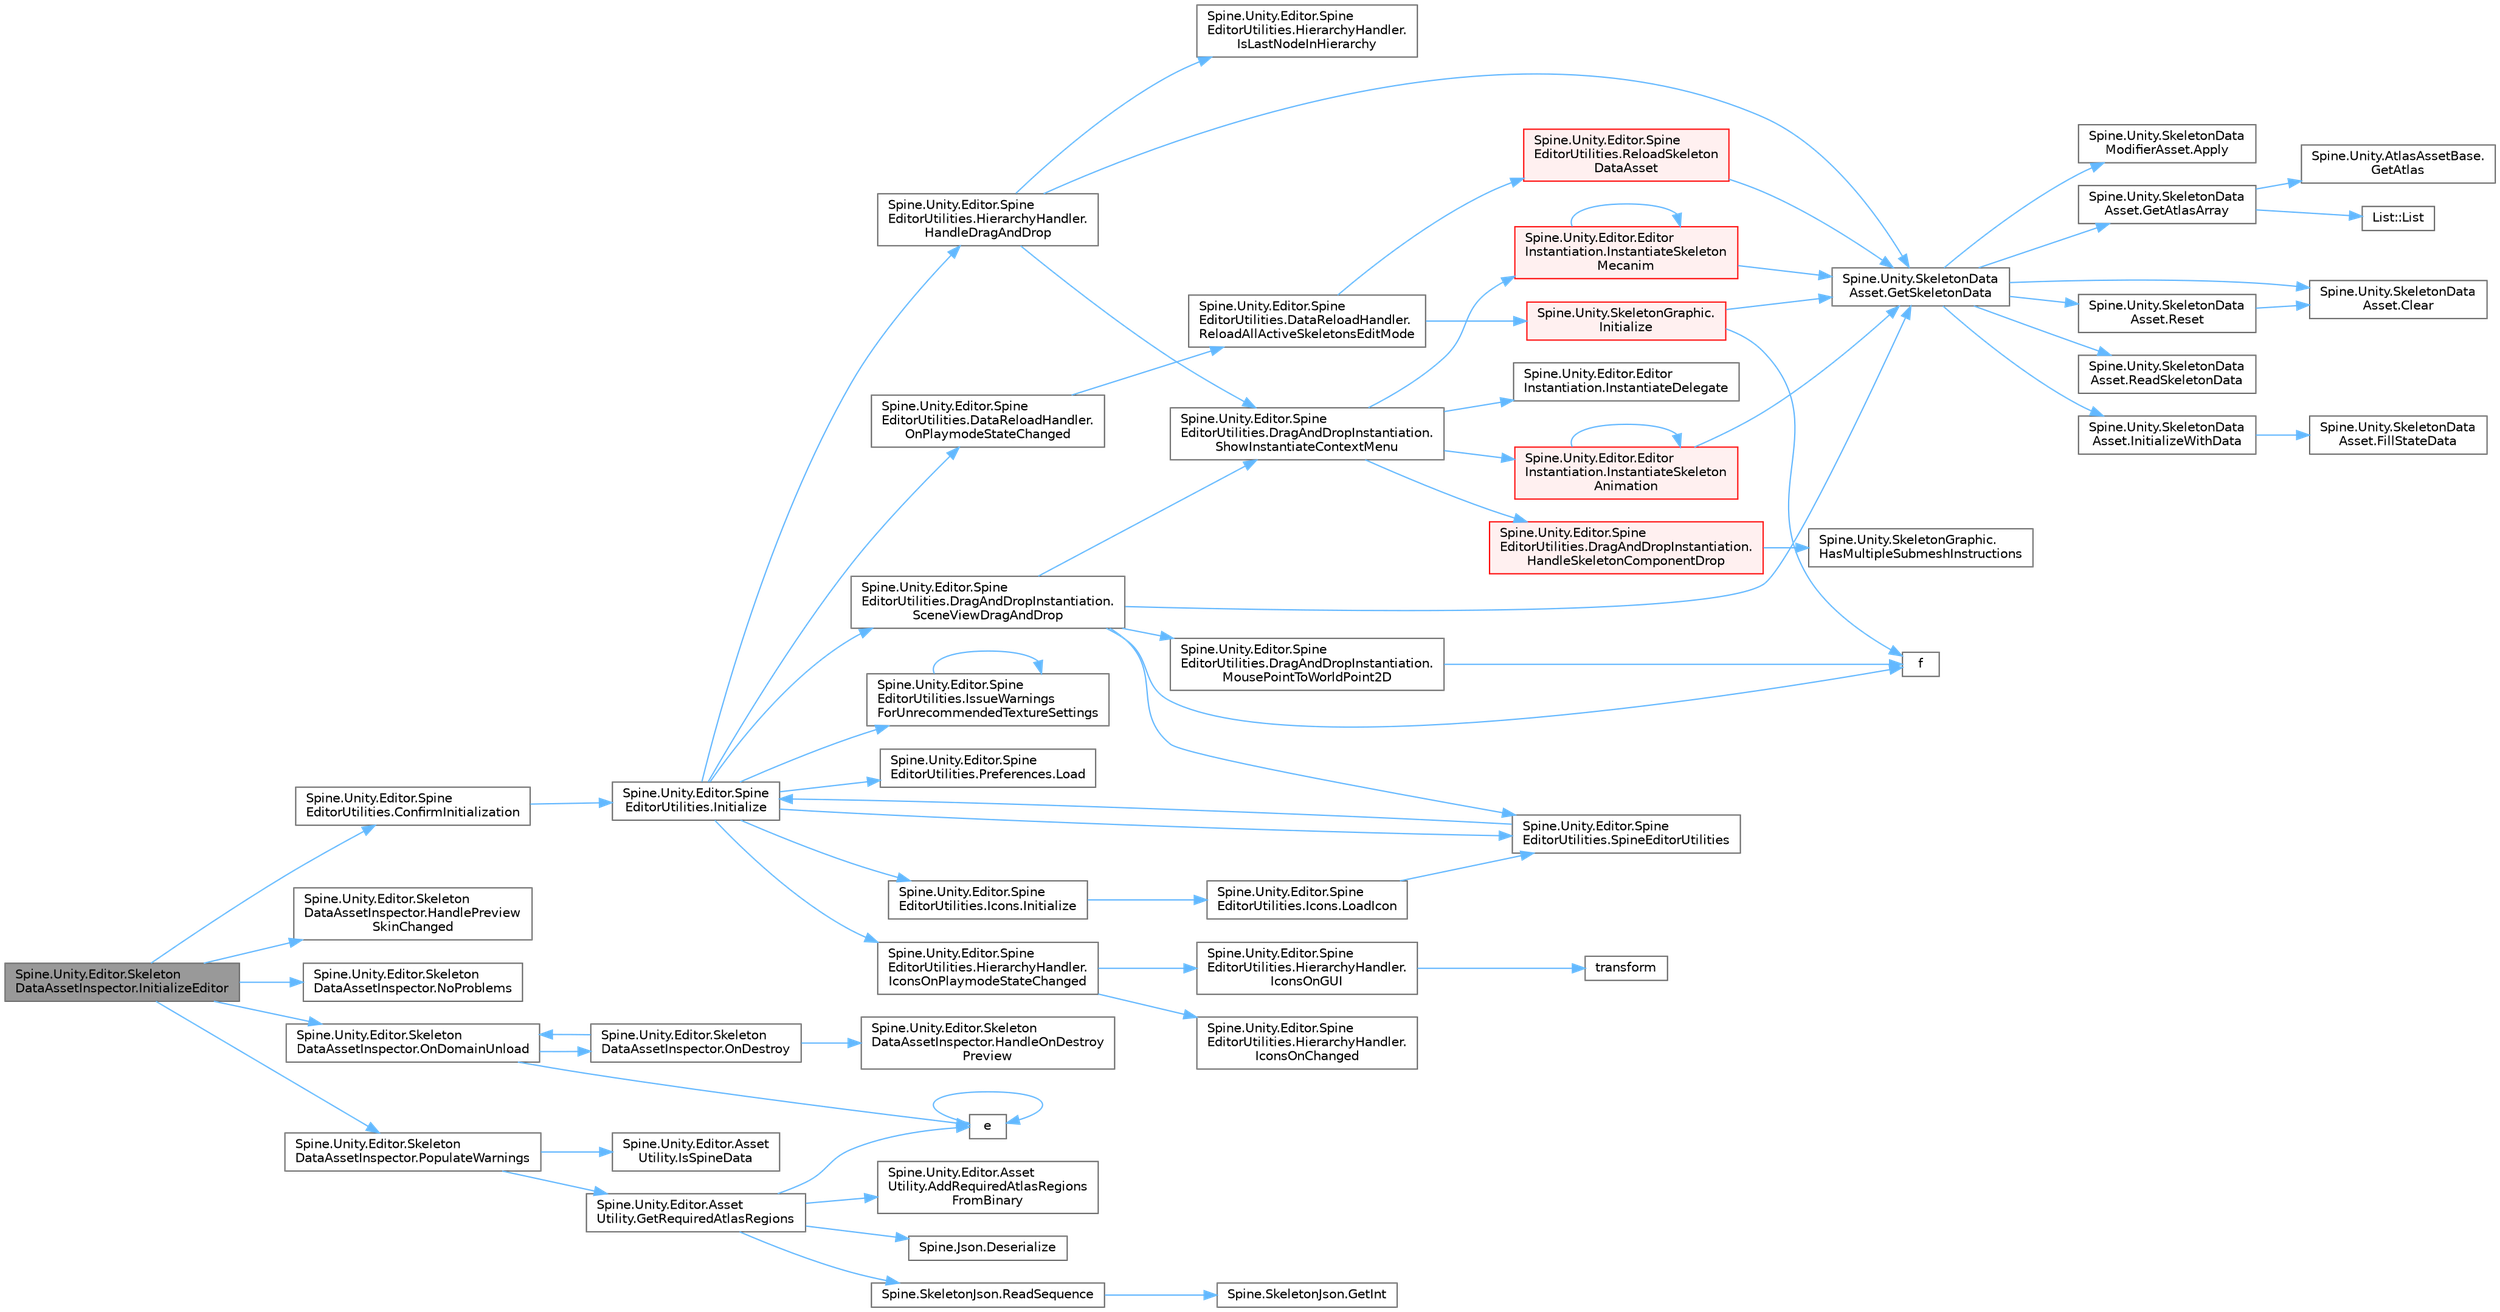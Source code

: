 digraph "Spine.Unity.Editor.SkeletonDataAssetInspector.InitializeEditor"
{
 // LATEX_PDF_SIZE
  bgcolor="transparent";
  edge [fontname=Helvetica,fontsize=10,labelfontname=Helvetica,labelfontsize=10];
  node [fontname=Helvetica,fontsize=10,shape=box,height=0.2,width=0.4];
  rankdir="LR";
  Node1 [id="Node000001",label="Spine.Unity.Editor.Skeleton\lDataAssetInspector.InitializeEditor",height=0.2,width=0.4,color="gray40", fillcolor="grey60", style="filled", fontcolor="black",tooltip=" "];
  Node1 -> Node2 [id="edge68_Node000001_Node000002",color="steelblue1",style="solid",tooltip=" "];
  Node2 [id="Node000002",label="Spine.Unity.Editor.Spine\lEditorUtilities.ConfirmInitialization",height=0.2,width=0.4,color="grey40", fillcolor="white", style="filled",URL="$class_spine_1_1_unity_1_1_editor_1_1_spine_editor_utilities.html#a50138b04862241cbc785ba1e1b9b014f",tooltip=" "];
  Node2 -> Node3 [id="edge69_Node000002_Node000003",color="steelblue1",style="solid",tooltip=" "];
  Node3 [id="Node000003",label="Spine.Unity.Editor.Spine\lEditorUtilities.Initialize",height=0.2,width=0.4,color="grey40", fillcolor="white", style="filled",URL="$class_spine_1_1_unity_1_1_editor_1_1_spine_editor_utilities.html#abd76572f6dc50fd5b923f3360652e60c",tooltip=" "];
  Node3 -> Node4 [id="edge70_Node000003_Node000004",color="steelblue1",style="solid",tooltip=" "];
  Node4 [id="Node000004",label="Spine.Unity.Editor.Spine\lEditorUtilities.HierarchyHandler.\lHandleDragAndDrop",height=0.2,width=0.4,color="grey40", fillcolor="white", style="filled",URL="$class_spine_1_1_unity_1_1_editor_1_1_spine_editor_utilities_1_1_hierarchy_handler.html#a1a42f29b51e4dc47d487e5642ad6512d",tooltip=" "];
  Node4 -> Node5 [id="edge71_Node000004_Node000005",color="steelblue1",style="solid",tooltip=" "];
  Node5 [id="Node000005",label="Spine.Unity.SkeletonData\lAsset.GetSkeletonData",height=0.2,width=0.4,color="grey40", fillcolor="white", style="filled",URL="$class_spine_1_1_unity_1_1_skeleton_data_asset.html#a2b0df38bd74c1b464ed8543f72c7fd4e",tooltip="Loads, caches and returns the SkeletonData from the skeleton data file. Returns the cached SkeletonDa..."];
  Node5 -> Node6 [id="edge72_Node000005_Node000006",color="steelblue1",style="solid",tooltip=" "];
  Node6 [id="Node000006",label="Spine.Unity.SkeletonData\lModifierAsset.Apply",height=0.2,width=0.4,color="grey40", fillcolor="white", style="filled",URL="$class_spine_1_1_unity_1_1_skeleton_data_modifier_asset.html#a09f330e2137df124acf2ed48946312ba",tooltip=" "];
  Node5 -> Node7 [id="edge73_Node000005_Node000007",color="steelblue1",style="solid",tooltip=" "];
  Node7 [id="Node000007",label="Spine.Unity.SkeletonData\lAsset.Clear",height=0.2,width=0.4,color="grey40", fillcolor="white", style="filled",URL="$class_spine_1_1_unity_1_1_skeleton_data_asset.html#a0609f106c8b6f209cdcc696dc7ef5361",tooltip="Clears the loaded SkeletonData and AnimationStateData. Use this to force a reload for the next time G..."];
  Node5 -> Node8 [id="edge74_Node000005_Node000008",color="steelblue1",style="solid",tooltip=" "];
  Node8 [id="Node000008",label="Spine.Unity.SkeletonData\lAsset.GetAtlasArray",height=0.2,width=0.4,color="grey40", fillcolor="white", style="filled",URL="$class_spine_1_1_unity_1_1_skeleton_data_asset.html#a1dbef5f8199b8f1f1545a26a4161f023",tooltip=" "];
  Node8 -> Node9 [id="edge75_Node000008_Node000009",color="steelblue1",style="solid",tooltip=" "];
  Node9 [id="Node000009",label="Spine.Unity.AtlasAssetBase.\lGetAtlas",height=0.2,width=0.4,color="grey40", fillcolor="white", style="filled",URL="$class_spine_1_1_unity_1_1_atlas_asset_base.html#a640cc5ec1798bc8ea9304d49bf97a26e",tooltip=" "];
  Node8 -> Node10 [id="edge76_Node000008_Node000010",color="steelblue1",style="solid",tooltip=" "];
  Node10 [id="Node000010",label="List::List",height=0.2,width=0.4,color="grey40", fillcolor="white", style="filled",URL="$class_list.html#a5c5e27671b21b3815d4e25b953c69454",tooltip=" "];
  Node5 -> Node11 [id="edge77_Node000005_Node000011",color="steelblue1",style="solid",tooltip=" "];
  Node11 [id="Node000011",label="Spine.Unity.SkeletonData\lAsset.InitializeWithData",height=0.2,width=0.4,color="grey40", fillcolor="white", style="filled",URL="$class_spine_1_1_unity_1_1_skeleton_data_asset.html#af35124cb15739cec2f598b6755a14f16",tooltip=" "];
  Node11 -> Node12 [id="edge78_Node000011_Node000012",color="steelblue1",style="solid",tooltip=" "];
  Node12 [id="Node000012",label="Spine.Unity.SkeletonData\lAsset.FillStateData",height=0.2,width=0.4,color="grey40", fillcolor="white", style="filled",URL="$class_spine_1_1_unity_1_1_skeleton_data_asset.html#a411b92c93906b415251b1a1022dfe9cb",tooltip=" "];
  Node5 -> Node13 [id="edge79_Node000005_Node000013",color="steelblue1",style="solid",tooltip=" "];
  Node13 [id="Node000013",label="Spine.Unity.SkeletonData\lAsset.ReadSkeletonData",height=0.2,width=0.4,color="grey40", fillcolor="white", style="filled",URL="$class_spine_1_1_unity_1_1_skeleton_data_asset.html#aa0975d976e5a4469b4f37d6bed3a21cd",tooltip=" "];
  Node5 -> Node14 [id="edge80_Node000005_Node000014",color="steelblue1",style="solid",tooltip=" "];
  Node14 [id="Node000014",label="Spine.Unity.SkeletonData\lAsset.Reset",height=0.2,width=0.4,color="grey40", fillcolor="white", style="filled",URL="$class_spine_1_1_unity_1_1_skeleton_data_asset.html#a36c686acb39535dbb13d1a55692b0f04",tooltip=" "];
  Node14 -> Node7 [id="edge81_Node000014_Node000007",color="steelblue1",style="solid",tooltip=" "];
  Node4 -> Node15 [id="edge82_Node000004_Node000015",color="steelblue1",style="solid",tooltip=" "];
  Node15 [id="Node000015",label="Spine.Unity.Editor.Spine\lEditorUtilities.HierarchyHandler.\lIsLastNodeInHierarchy",height=0.2,width=0.4,color="grey40", fillcolor="white", style="filled",URL="$class_spine_1_1_unity_1_1_editor_1_1_spine_editor_utilities_1_1_hierarchy_handler.html#a7ffafa2e0b91c6b537d386418e770ad7",tooltip=" "];
  Node4 -> Node16 [id="edge83_Node000004_Node000016",color="steelblue1",style="solid",tooltip=" "];
  Node16 [id="Node000016",label="Spine.Unity.Editor.Spine\lEditorUtilities.DragAndDropInstantiation.\lShowInstantiateContextMenu",height=0.2,width=0.4,color="grey40", fillcolor="white", style="filled",URL="$class_spine_1_1_unity_1_1_editor_1_1_spine_editor_utilities_1_1_drag_and_drop_instantiation.html#a151f91e92e3f3eb034ee5059784da010",tooltip=" "];
  Node16 -> Node17 [id="edge84_Node000016_Node000017",color="steelblue1",style="solid",tooltip=" "];
  Node17 [id="Node000017",label="Spine.Unity.Editor.Spine\lEditorUtilities.DragAndDropInstantiation.\lHandleSkeletonComponentDrop",height=0.2,width=0.4,color="red", fillcolor="#FFF0F0", style="filled",URL="$class_spine_1_1_unity_1_1_editor_1_1_spine_editor_utilities_1_1_drag_and_drop_instantiation.html#a740927ee54a7d6b0cb41be4d0c89b9dd",tooltip=" "];
  Node17 -> Node18 [id="edge85_Node000017_Node000018",color="steelblue1",style="solid",tooltip=" "];
  Node18 [id="Node000018",label="Spine.Unity.SkeletonGraphic.\lHasMultipleSubmeshInstructions",height=0.2,width=0.4,color="grey40", fillcolor="white", style="filled",URL="$class_spine_1_1_unity_1_1_skeleton_graphic.html#a1330ca516a2a73248576b047ef30c2cd",tooltip=" "];
  Node16 -> Node51 [id="edge86_Node000016_Node000051",color="steelblue1",style="solid",tooltip=" "];
  Node51 [id="Node000051",label="Spine.Unity.Editor.Editor\lInstantiation.InstantiateDelegate",height=0.2,width=0.4,color="grey40", fillcolor="white", style="filled",URL="$class_spine_1_1_unity_1_1_editor_1_1_editor_instantiation.html#a4c259361f2a77b1e5f978ffc197c929a",tooltip=" "];
  Node16 -> Node52 [id="edge87_Node000016_Node000052",color="steelblue1",style="solid",tooltip=" "];
  Node52 [id="Node000052",label="Spine.Unity.Editor.Editor\lInstantiation.InstantiateSkeleton\lAnimation",height=0.2,width=0.4,color="red", fillcolor="#FFF0F0", style="filled",URL="$class_spine_1_1_unity_1_1_editor_1_1_editor_instantiation.html#a3d8de5c859ad64922c4e2ed4b9d201e8",tooltip=" "];
  Node52 -> Node5 [id="edge88_Node000052_Node000005",color="steelblue1",style="solid",tooltip=" "];
  Node52 -> Node52 [id="edge89_Node000052_Node000052",color="steelblue1",style="solid",tooltip=" "];
  Node16 -> Node54 [id="edge90_Node000016_Node000054",color="steelblue1",style="solid",tooltip=" "];
  Node54 [id="Node000054",label="Spine.Unity.Editor.Editor\lInstantiation.InstantiateSkeleton\lMecanim",height=0.2,width=0.4,color="red", fillcolor="#FFF0F0", style="filled",URL="$class_spine_1_1_unity_1_1_editor_1_1_editor_instantiation.html#aecd9520779a3f28e30db6ea28d38ae82",tooltip=" "];
  Node54 -> Node5 [id="edge91_Node000054_Node000005",color="steelblue1",style="solid",tooltip=" "];
  Node54 -> Node54 [id="edge92_Node000054_Node000054",color="steelblue1",style="solid",tooltip=" "];
  Node3 -> Node55 [id="edge93_Node000003_Node000055",color="steelblue1",style="solid",tooltip=" "];
  Node55 [id="Node000055",label="Spine.Unity.Editor.Spine\lEditorUtilities.HierarchyHandler.\lIconsOnPlaymodeStateChanged",height=0.2,width=0.4,color="grey40", fillcolor="white", style="filled",URL="$class_spine_1_1_unity_1_1_editor_1_1_spine_editor_utilities_1_1_hierarchy_handler.html#a5679e0dfd4a5917ec1b1630f9afe14e5",tooltip=" "];
  Node55 -> Node56 [id="edge94_Node000055_Node000056",color="steelblue1",style="solid",tooltip=" "];
  Node56 [id="Node000056",label="Spine.Unity.Editor.Spine\lEditorUtilities.HierarchyHandler.\lIconsOnChanged",height=0.2,width=0.4,color="grey40", fillcolor="white", style="filled",URL="$class_spine_1_1_unity_1_1_editor_1_1_spine_editor_utilities_1_1_hierarchy_handler.html#ad599c035fe536f69b1c7c7997623f5db",tooltip=" "];
  Node55 -> Node57 [id="edge95_Node000055_Node000057",color="steelblue1",style="solid",tooltip=" "];
  Node57 [id="Node000057",label="Spine.Unity.Editor.Spine\lEditorUtilities.HierarchyHandler.\lIconsOnGUI",height=0.2,width=0.4,color="grey40", fillcolor="white", style="filled",URL="$class_spine_1_1_unity_1_1_editor_1_1_spine_editor_utilities_1_1_hierarchy_handler.html#a8c74a4e7df94d62cdaaa884cbe21f974",tooltip=" "];
  Node57 -> Node31 [id="edge96_Node000057_Node000031",color="steelblue1",style="solid",tooltip=" "];
  Node31 [id="Node000031",label="transform",height=0.2,width=0.4,color="grey40", fillcolor="white", style="filled",URL="$geometry_8cpp.html#ad05130a1d9f2e9708c1125b4cc2fe7cb",tooltip=" "];
  Node3 -> Node58 [id="edge97_Node000003_Node000058",color="steelblue1",style="solid",tooltip=" "];
  Node58 [id="Node000058",label="Spine.Unity.Editor.Spine\lEditorUtilities.Icons.Initialize",height=0.2,width=0.4,color="grey40", fillcolor="white", style="filled",URL="$class_spine_1_1_unity_1_1_editor_1_1_spine_editor_utilities_1_1_icons.html#a827ac18599cfad6d3d62ad362f53b886",tooltip=" "];
  Node58 -> Node59 [id="edge98_Node000058_Node000059",color="steelblue1",style="solid",tooltip=" "];
  Node59 [id="Node000059",label="Spine.Unity.Editor.Spine\lEditorUtilities.Icons.LoadIcon",height=0.2,width=0.4,color="grey40", fillcolor="white", style="filled",URL="$class_spine_1_1_unity_1_1_editor_1_1_spine_editor_utilities_1_1_icons.html#a0f84a49ed82e4c0a56eff579b02d936a",tooltip=" "];
  Node59 -> Node60 [id="edge99_Node000059_Node000060",color="steelblue1",style="solid",tooltip=" "];
  Node60 [id="Node000060",label="Spine.Unity.Editor.Spine\lEditorUtilities.SpineEditorUtilities",height=0.2,width=0.4,color="grey40", fillcolor="white", style="filled",URL="$class_spine_1_1_unity_1_1_editor_1_1_spine_editor_utilities.html#ac7d2768f43a591003555a90010ee7e4d",tooltip=" "];
  Node60 -> Node3 [id="edge100_Node000060_Node000003",color="steelblue1",style="solid",tooltip=" "];
  Node3 -> Node61 [id="edge101_Node000003_Node000061",color="steelblue1",style="solid",tooltip=" "];
  Node61 [id="Node000061",label="Spine.Unity.Editor.Spine\lEditorUtilities.IssueWarnings\lForUnrecommendedTextureSettings",height=0.2,width=0.4,color="grey40", fillcolor="white", style="filled",URL="$class_spine_1_1_unity_1_1_editor_1_1_spine_editor_utilities.html#ad8f08832ceb97be6334ab8701681a1f3",tooltip=" "];
  Node61 -> Node61 [id="edge102_Node000061_Node000061",color="steelblue1",style="solid",tooltip=" "];
  Node3 -> Node62 [id="edge103_Node000003_Node000062",color="steelblue1",style="solid",tooltip=" "];
  Node62 [id="Node000062",label="Spine.Unity.Editor.Spine\lEditorUtilities.Preferences.Load",height=0.2,width=0.4,color="grey40", fillcolor="white", style="filled",URL="$class_spine_1_1_unity_1_1_editor_1_1_spine_editor_utilities_1_1_preferences.html#ad0c965afa143d68e2f4f46de7af3729c",tooltip=" "];
  Node3 -> Node63 [id="edge104_Node000003_Node000063",color="steelblue1",style="solid",tooltip=" "];
  Node63 [id="Node000063",label="Spine.Unity.Editor.Spine\lEditorUtilities.DataReloadHandler.\lOnPlaymodeStateChanged",height=0.2,width=0.4,color="grey40", fillcolor="white", style="filled",URL="$class_spine_1_1_unity_1_1_editor_1_1_spine_editor_utilities_1_1_data_reload_handler.html#a639a3277596e265eaa26fa866412255f",tooltip=" "];
  Node63 -> Node64 [id="edge105_Node000063_Node000064",color="steelblue1",style="solid",tooltip=" "];
  Node64 [id="Node000064",label="Spine.Unity.Editor.Spine\lEditorUtilities.DataReloadHandler.\lReloadAllActiveSkeletonsEditMode",height=0.2,width=0.4,color="grey40", fillcolor="white", style="filled",URL="$class_spine_1_1_unity_1_1_editor_1_1_spine_editor_utilities_1_1_data_reload_handler.html#add5a2323055052674772b94e7ad0c7f5",tooltip=" "];
  Node64 -> Node65 [id="edge106_Node000064_Node000065",color="steelblue1",style="solid",tooltip=" "];
  Node65 [id="Node000065",label="Spine.Unity.SkeletonGraphic.\lInitialize",height=0.2,width=0.4,color="red", fillcolor="#FFF0F0", style="filled",URL="$class_spine_1_1_unity_1_1_skeleton_graphic.html#a7e3fa647feb1c7753bf9a62fadfb58b5",tooltip=" "];
  Node65 -> Node21 [id="edge107_Node000065_Node000021",color="steelblue1",style="solid",tooltip=" "];
  Node21 [id="Node000021",label="f",height=0.2,width=0.4,color="grey40", fillcolor="white", style="filled",URL="$cxx11__tensor__map_8cpp.html#a7f507fea02198f6cb81c86640c7b1a4e",tooltip=" "];
  Node65 -> Node5 [id="edge108_Node000065_Node000005",color="steelblue1",style="solid",tooltip=" "];
  Node64 -> Node73 [id="edge109_Node000064_Node000073",color="steelblue1",style="solid",tooltip=" "];
  Node73 [id="Node000073",label="Spine.Unity.Editor.Spine\lEditorUtilities.ReloadSkeleton\lDataAsset",height=0.2,width=0.4,color="red", fillcolor="#FFF0F0", style="filled",URL="$class_spine_1_1_unity_1_1_editor_1_1_spine_editor_utilities.html#a8bf2e890ce73f7347cbc9d129c7a40cf",tooltip=" "];
  Node73 -> Node5 [id="edge110_Node000073_Node000005",color="steelblue1",style="solid",tooltip=" "];
  Node3 -> Node80 [id="edge111_Node000003_Node000080",color="steelblue1",style="solid",tooltip=" "];
  Node80 [id="Node000080",label="Spine.Unity.Editor.Spine\lEditorUtilities.DragAndDropInstantiation.\lSceneViewDragAndDrop",height=0.2,width=0.4,color="grey40", fillcolor="white", style="filled",URL="$class_spine_1_1_unity_1_1_editor_1_1_spine_editor_utilities_1_1_drag_and_drop_instantiation.html#a591838a4b7c9684147f834ef62f02b87",tooltip=" "];
  Node80 -> Node21 [id="edge112_Node000080_Node000021",color="steelblue1",style="solid",tooltip=" "];
  Node80 -> Node5 [id="edge113_Node000080_Node000005",color="steelblue1",style="solid",tooltip=" "];
  Node80 -> Node81 [id="edge114_Node000080_Node000081",color="steelblue1",style="solid",tooltip=" "];
  Node81 [id="Node000081",label="Spine.Unity.Editor.Spine\lEditorUtilities.DragAndDropInstantiation.\lMousePointToWorldPoint2D",height=0.2,width=0.4,color="grey40", fillcolor="white", style="filled",URL="$class_spine_1_1_unity_1_1_editor_1_1_spine_editor_utilities_1_1_drag_and_drop_instantiation.html#ac78dfc2ddc8e04d20f1ca408ae179c42",tooltip="Converts a mouse point to a world point on a plane."];
  Node81 -> Node21 [id="edge115_Node000081_Node000021",color="steelblue1",style="solid",tooltip=" "];
  Node80 -> Node16 [id="edge116_Node000080_Node000016",color="steelblue1",style="solid",tooltip=" "];
  Node80 -> Node60 [id="edge117_Node000080_Node000060",color="steelblue1",style="solid",tooltip=" "];
  Node3 -> Node60 [id="edge118_Node000003_Node000060",color="steelblue1",style="solid",tooltip=" "];
  Node1 -> Node82 [id="edge119_Node000001_Node000082",color="steelblue1",style="solid",tooltip=" "];
  Node82 [id="Node000082",label="Spine.Unity.Editor.Skeleton\lDataAssetInspector.HandlePreview\lSkinChanged",height=0.2,width=0.4,color="grey40", fillcolor="white", style="filled",URL="$class_spine_1_1_unity_1_1_editor_1_1_skeleton_data_asset_inspector.html#a7556b61213a4bf755a16210e033f33cc",tooltip=" "];
  Node1 -> Node83 [id="edge120_Node000001_Node000083",color="steelblue1",style="solid",tooltip=" "];
  Node83 [id="Node000083",label="Spine.Unity.Editor.Skeleton\lDataAssetInspector.NoProblems",height=0.2,width=0.4,color="grey40", fillcolor="white", style="filled",URL="$class_spine_1_1_unity_1_1_editor_1_1_skeleton_data_asset_inspector.html#af0e697b33713e1a5ccc6056a4ca9a96b",tooltip=" "];
  Node1 -> Node84 [id="edge121_Node000001_Node000084",color="steelblue1",style="solid",tooltip=" "];
  Node84 [id="Node000084",label="Spine.Unity.Editor.Skeleton\lDataAssetInspector.OnDomainUnload",height=0.2,width=0.4,color="grey40", fillcolor="white", style="filled",URL="$class_spine_1_1_unity_1_1_editor_1_1_skeleton_data_asset_inspector.html#abd9472c274b0f6049187d01b256a888b",tooltip=" "];
  Node84 -> Node85 [id="edge122_Node000084_Node000085",color="steelblue1",style="solid",tooltip=" "];
  Node85 [id="Node000085",label="e",height=0.2,width=0.4,color="grey40", fillcolor="white", style="filled",URL="$_cwise__array__power__array_8cpp.html#a9cb86ff854760bf91a154f2724a9101d",tooltip=" "];
  Node85 -> Node85 [id="edge123_Node000085_Node000085",color="steelblue1",style="solid",tooltip=" "];
  Node84 -> Node86 [id="edge124_Node000084_Node000086",color="steelblue1",style="solid",tooltip=" "];
  Node86 [id="Node000086",label="Spine.Unity.Editor.Skeleton\lDataAssetInspector.OnDestroy",height=0.2,width=0.4,color="grey40", fillcolor="white", style="filled",URL="$class_spine_1_1_unity_1_1_editor_1_1_skeleton_data_asset_inspector.html#ad5ea18f59eef7a2a1064e1f8c1b767b7",tooltip=" "];
  Node86 -> Node87 [id="edge125_Node000086_Node000087",color="steelblue1",style="solid",tooltip=" "];
  Node87 [id="Node000087",label="Spine.Unity.Editor.Skeleton\lDataAssetInspector.HandleOnDestroy\lPreview",height=0.2,width=0.4,color="grey40", fillcolor="white", style="filled",URL="$class_spine_1_1_unity_1_1_editor_1_1_skeleton_data_asset_inspector.html#ad769f113482dba0413ea74de7b8ee285",tooltip=" "];
  Node86 -> Node84 [id="edge126_Node000086_Node000084",color="steelblue1",style="solid",tooltip=" "];
  Node1 -> Node88 [id="edge127_Node000001_Node000088",color="steelblue1",style="solid",tooltip=" "];
  Node88 [id="Node000088",label="Spine.Unity.Editor.Skeleton\lDataAssetInspector.PopulateWarnings",height=0.2,width=0.4,color="grey40", fillcolor="white", style="filled",URL="$class_spine_1_1_unity_1_1_editor_1_1_skeleton_data_asset_inspector.html#a4e64b69238957bb782a4b986952b559c",tooltip=" "];
  Node88 -> Node89 [id="edge128_Node000088_Node000089",color="steelblue1",style="solid",tooltip=" "];
  Node89 [id="Node000089",label="Spine.Unity.Editor.Asset\lUtility.GetRequiredAtlasRegions",height=0.2,width=0.4,color="grey40", fillcolor="white", style="filled",URL="$class_spine_1_1_unity_1_1_editor_1_1_asset_utility.html#ab2330f779e34bc3046d8343f9ed9cbaf",tooltip=" "];
  Node89 -> Node90 [id="edge129_Node000089_Node000090",color="steelblue1",style="solid",tooltip=" "];
  Node90 [id="Node000090",label="Spine.Unity.Editor.Asset\lUtility.AddRequiredAtlasRegions\lFromBinary",height=0.2,width=0.4,color="grey40", fillcolor="white", style="filled",URL="$class_spine_1_1_unity_1_1_editor_1_1_asset_utility.html#a9f1fc8b32fcfffd2f05824dc84e20b71",tooltip=" "];
  Node89 -> Node91 [id="edge130_Node000089_Node000091",color="steelblue1",style="solid",tooltip=" "];
  Node91 [id="Node000091",label="Spine.Json.Deserialize",height=0.2,width=0.4,color="grey40", fillcolor="white", style="filled",URL="$class_spine_1_1_json.html#af98b2062414586e649da25e7db85b3b6",tooltip=" "];
  Node89 -> Node85 [id="edge131_Node000089_Node000085",color="steelblue1",style="solid",tooltip=" "];
  Node89 -> Node92 [id="edge132_Node000089_Node000092",color="steelblue1",style="solid",tooltip=" "];
  Node92 [id="Node000092",label="Spine.SkeletonJson.ReadSequence",height=0.2,width=0.4,color="grey40", fillcolor="white", style="filled",URL="$class_spine_1_1_skeleton_json.html#a7d53f4ff61cedf159c4eb87a68856e54",tooltip=" "];
  Node92 -> Node93 [id="edge133_Node000092_Node000093",color="steelblue1",style="solid",tooltip=" "];
  Node93 [id="Node000093",label="Spine.SkeletonJson.GetInt",height=0.2,width=0.4,color="grey40", fillcolor="white", style="filled",URL="$class_spine_1_1_skeleton_json.html#a250a6d602dc595a6c13055c6e7f3b532",tooltip=" "];
  Node88 -> Node94 [id="edge134_Node000088_Node000094",color="steelblue1",style="solid",tooltip=" "];
  Node94 [id="Node000094",label="Spine.Unity.Editor.Asset\lUtility.IsSpineData",height=0.2,width=0.4,color="grey40", fillcolor="white", style="filled",URL="$class_spine_1_1_unity_1_1_editor_1_1_asset_utility.html#a5493c1798919ca8a194431e6530df4ba",tooltip=" "];
}
